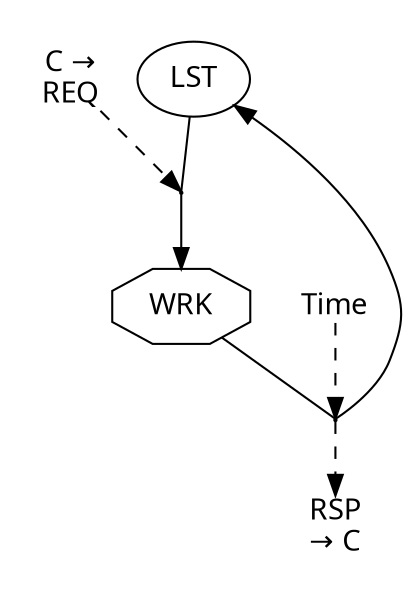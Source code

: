 digraph {
color=white;
graph [ fontname="sans-serif" ];
node [ fontname="sans-serif" ];
edge [ fontname="sans-serif" ];
A_0_false [ label="LST", shape=ellipse ];
A_1_true [ label="WRK", shape=octagon ];
subgraph cluster_0 {
T_0_18446744073709551615 [ shape=point, height=0.015, width=0.015 ];
A_0_false -> T_0_18446744073709551615 [ arrowhead=none, direction=forward ];
T_0_18446744073709551615 -> A_1_true;
D_0_18446744073709551615_0 [ label="C &#8594;\nREQ", shape=plain ];
D_0_18446744073709551615_0 -> T_0_18446744073709551615 [ arrowhead=normal, direction=forward, style=dashed ];
}
subgraph cluster_1 {
T_1_18446744073709551615 [ shape=point, height=0.015, width=0.015 ];
A_1_true -> T_1_18446744073709551615 [ arrowhead=none, direction=forward ];
T_1_18446744073709551615 -> A_0_false;
D_1_18446744073709551615_255 [ label="Time", shape=plain ];
D_1_18446744073709551615_255 -> T_1_18446744073709551615 [ arrowhead=normal, direction=forward, style=dashed ];
S_1_18446744073709551615_1 [ label="RSP\n&#8594; C", shape=plain ];
T_1_18446744073709551615 -> S_1_18446744073709551615_1 [ arrowhead=normal, direction=forward, style=dashed ];
}
}
